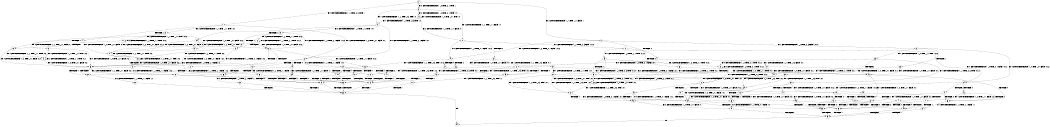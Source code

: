 digraph BCG {
size = "7, 10.5";
center = TRUE;
node [shape = circle];
0 [peripheries = 2];
0 -> 1 [label = "EX !1 !ATOMIC_EXCH_BRANCH (1, +1, TRUE, +0, 3, TRUE) !::"];
0 -> 2 [label = "EX !2 !ATOMIC_EXCH_BRANCH (1, +1, TRUE, +1, 1, FALSE) !::"];
0 -> 3 [label = "EX !0 !ATOMIC_EXCH_BRANCH (1, +0, TRUE, +0, 1, TRUE) !::"];
1 -> 4 [label = "TERMINATE !1"];
1 -> 5 [label = "EX !2 !ATOMIC_EXCH_BRANCH (1, +1, TRUE, +1, 1, TRUE) !:0:1:"];
1 -> 6 [label = "EX !0 !ATOMIC_EXCH_BRANCH (1, +0, TRUE, +0, 1, FALSE) !:0:1:"];
2 -> 7 [label = "TERMINATE !2"];
2 -> 8 [label = "EX !1 !ATOMIC_EXCH_BRANCH (1, +1, TRUE, +0, 3, FALSE) !:0:1:2:"];
2 -> 9 [label = "EX !0 !ATOMIC_EXCH_BRANCH (1, +0, TRUE, +0, 1, FALSE) !:0:1:2:"];
3 -> 10 [label = "EX !1 !ATOMIC_EXCH_BRANCH (1, +1, TRUE, +0, 3, TRUE) !:0:"];
3 -> 11 [label = "EX !2 !ATOMIC_EXCH_BRANCH (1, +1, TRUE, +1, 1, FALSE) !:0:"];
3 -> 12 [label = "EX !0 !ATOMIC_EXCH_BRANCH (1, +0, TRUE, +0, 1, TRUE) !:0:"];
4 -> 13 [label = "EX !2 !ATOMIC_EXCH_BRANCH (1, +1, TRUE, +1, 1, TRUE) !:0:"];
4 -> 14 [label = "EX !0 !ATOMIC_EXCH_BRANCH (1, +0, TRUE, +0, 1, FALSE) !:0:"];
5 -> 15 [label = "TERMINATE !1"];
5 -> 16 [label = "EX !0 !ATOMIC_EXCH_BRANCH (1, +0, TRUE, +0, 1, FALSE) !:0:1:2:"];
5 -> 17 [label = "EX !2 !ATOMIC_EXCH_BRANCH (1, +1, TRUE, +1, 1, TRUE) !:0:1:2:"];
6 -> 18 [label = "TERMINATE !1"];
6 -> 19 [label = "TERMINATE !0"];
6 -> 20 [label = "EX !2 !ATOMIC_EXCH_BRANCH (1, +1, TRUE, +1, 1, FALSE) !:0:1:"];
7 -> 21 [label = "EX !1 !ATOMIC_EXCH_BRANCH (1, +1, TRUE, +0, 3, FALSE) !:0:1:"];
7 -> 22 [label = "EX !0 !ATOMIC_EXCH_BRANCH (1, +0, TRUE, +0, 1, FALSE) !:0:1:"];
8 -> 23 [label = "TERMINATE !2"];
8 -> 24 [label = "EX !0 !ATOMIC_EXCH_BRANCH (1, +0, TRUE, +0, 1, FALSE) !:0:1:2:"];
8 -> 25 [label = "EX !1 !ATOMIC_EXCH_BRANCH (1, +0, TRUE, +1, 1, TRUE) !:0:1:2:"];
9 -> 26 [label = "TERMINATE !2"];
9 -> 27 [label = "TERMINATE !0"];
9 -> 28 [label = "EX !1 !ATOMIC_EXCH_BRANCH (1, +1, TRUE, +0, 3, TRUE) !:0:1:2:"];
10 -> 29 [label = "TERMINATE !1"];
10 -> 30 [label = "EX !2 !ATOMIC_EXCH_BRANCH (1, +1, TRUE, +1, 1, TRUE) !:0:1:"];
10 -> 6 [label = "EX !0 !ATOMIC_EXCH_BRANCH (1, +0, TRUE, +0, 1, FALSE) !:0:1:"];
11 -> 31 [label = "TERMINATE !2"];
11 -> 32 [label = "EX !1 !ATOMIC_EXCH_BRANCH (1, +1, TRUE, +0, 3, FALSE) !:0:1:2:"];
11 -> 9 [label = "EX !0 !ATOMIC_EXCH_BRANCH (1, +0, TRUE, +0, 1, FALSE) !:0:1:2:"];
12 -> 10 [label = "EX !1 !ATOMIC_EXCH_BRANCH (1, +1, TRUE, +0, 3, TRUE) !:0:"];
12 -> 11 [label = "EX !2 !ATOMIC_EXCH_BRANCH (1, +1, TRUE, +1, 1, FALSE) !:0:"];
12 -> 12 [label = "EX !0 !ATOMIC_EXCH_BRANCH (1, +0, TRUE, +0, 1, TRUE) !:0:"];
13 -> 33 [label = "EX !0 !ATOMIC_EXCH_BRANCH (1, +0, TRUE, +0, 1, FALSE) !:0:2:"];
13 -> 34 [label = "EX !2 !ATOMIC_EXCH_BRANCH (1, +1, TRUE, +1, 1, TRUE) !:0:2:"];
14 -> 35 [label = "TERMINATE !0"];
14 -> 36 [label = "EX !2 !ATOMIC_EXCH_BRANCH (1, +1, TRUE, +1, 1, FALSE) !:0:"];
15 -> 33 [label = "EX !0 !ATOMIC_EXCH_BRANCH (1, +0, TRUE, +0, 1, FALSE) !:0:2:"];
15 -> 34 [label = "EX !2 !ATOMIC_EXCH_BRANCH (1, +1, TRUE, +1, 1, TRUE) !:0:2:"];
16 -> 37 [label = "TERMINATE !1"];
16 -> 38 [label = "TERMINATE !0"];
16 -> 28 [label = "EX !2 !ATOMIC_EXCH_BRANCH (1, +1, TRUE, +1, 1, FALSE) !:0:1:2:"];
17 -> 15 [label = "TERMINATE !1"];
17 -> 16 [label = "EX !0 !ATOMIC_EXCH_BRANCH (1, +0, TRUE, +0, 1, FALSE) !:0:1:2:"];
17 -> 17 [label = "EX !2 !ATOMIC_EXCH_BRANCH (1, +1, TRUE, +1, 1, TRUE) !:0:1:2:"];
18 -> 35 [label = "TERMINATE !0"];
18 -> 36 [label = "EX !2 !ATOMIC_EXCH_BRANCH (1, +1, TRUE, +1, 1, FALSE) !:0:"];
19 -> 35 [label = "TERMINATE !1"];
19 -> 39 [label = "EX !2 !ATOMIC_EXCH_BRANCH (1, +1, TRUE, +1, 1, FALSE) !:1:"];
20 -> 40 [label = "TERMINATE !1"];
20 -> 41 [label = "TERMINATE !2"];
20 -> 42 [label = "TERMINATE !0"];
21 -> 43 [label = "EX !0 !ATOMIC_EXCH_BRANCH (1, +0, TRUE, +0, 1, FALSE) !:0:1:"];
21 -> 44 [label = "EX !1 !ATOMIC_EXCH_BRANCH (1, +0, TRUE, +1, 1, TRUE) !:0:1:"];
22 -> 45 [label = "TERMINATE !0"];
22 -> 46 [label = "EX !1 !ATOMIC_EXCH_BRANCH (1, +1, TRUE, +0, 3, TRUE) !:0:1:"];
23 -> 43 [label = "EX !0 !ATOMIC_EXCH_BRANCH (1, +0, TRUE, +0, 1, FALSE) !:0:1:"];
23 -> 44 [label = "EX !1 !ATOMIC_EXCH_BRANCH (1, +0, TRUE, +1, 1, TRUE) !:0:1:"];
24 -> 47 [label = "TERMINATE !2"];
24 -> 48 [label = "TERMINATE !0"];
24 -> 49 [label = "EX !1 !ATOMIC_EXCH_BRANCH (1, +0, TRUE, +1, 1, FALSE) !:0:1:2:"];
25 -> 50 [label = "TERMINATE !2"];
25 -> 51 [label = "EX !0 !ATOMIC_EXCH_BRANCH (1, +0, TRUE, +0, 1, TRUE) !:0:1:2:"];
25 -> 52 [label = "EX !1 !ATOMIC_EXCH_BRANCH (1, +1, TRUE, +0, 3, TRUE) !:0:1:2:"];
26 -> 45 [label = "TERMINATE !0"];
26 -> 46 [label = "EX !1 !ATOMIC_EXCH_BRANCH (1, +1, TRUE, +0, 3, TRUE) !:0:1:"];
27 -> 45 [label = "TERMINATE !2"];
27 -> 53 [label = "EX !1 !ATOMIC_EXCH_BRANCH (1, +1, TRUE, +0, 3, TRUE) !:1:2:"];
28 -> 40 [label = "TERMINATE !1"];
28 -> 41 [label = "TERMINATE !2"];
28 -> 42 [label = "TERMINATE !0"];
29 -> 54 [label = "EX !2 !ATOMIC_EXCH_BRANCH (1, +1, TRUE, +1, 1, TRUE) !:0:"];
29 -> 14 [label = "EX !0 !ATOMIC_EXCH_BRANCH (1, +0, TRUE, +0, 1, FALSE) !:0:"];
30 -> 55 [label = "TERMINATE !1"];
30 -> 56 [label = "EX !2 !ATOMIC_EXCH_BRANCH (1, +1, TRUE, +1, 1, TRUE) !:0:1:2:"];
30 -> 16 [label = "EX !0 !ATOMIC_EXCH_BRANCH (1, +0, TRUE, +0, 1, FALSE) !:0:1:2:"];
31 -> 57 [label = "EX !1 !ATOMIC_EXCH_BRANCH (1, +1, TRUE, +0, 3, FALSE) !:0:1:"];
31 -> 22 [label = "EX !0 !ATOMIC_EXCH_BRANCH (1, +0, TRUE, +0, 1, FALSE) !:0:1:"];
32 -> 58 [label = "TERMINATE !2"];
32 -> 59 [label = "EX !1 !ATOMIC_EXCH_BRANCH (1, +0, TRUE, +1, 1, TRUE) !:0:1:2:"];
32 -> 24 [label = "EX !0 !ATOMIC_EXCH_BRANCH (1, +0, TRUE, +0, 1, FALSE) !:0:1:2:"];
33 -> 60 [label = "TERMINATE !0"];
33 -> 61 [label = "EX !2 !ATOMIC_EXCH_BRANCH (1, +1, TRUE, +1, 1, FALSE) !:0:2:"];
34 -> 33 [label = "EX !0 !ATOMIC_EXCH_BRANCH (1, +0, TRUE, +0, 1, FALSE) !:0:2:"];
34 -> 34 [label = "EX !2 !ATOMIC_EXCH_BRANCH (1, +1, TRUE, +1, 1, TRUE) !:0:2:"];
35 -> 62 [label = "EX !2 !ATOMIC_EXCH_BRANCH (1, +1, TRUE, +1, 1, FALSE) !::"];
36 -> 63 [label = "TERMINATE !2"];
36 -> 64 [label = "TERMINATE !0"];
37 -> 60 [label = "TERMINATE !0"];
37 -> 61 [label = "EX !2 !ATOMIC_EXCH_BRANCH (1, +1, TRUE, +1, 1, FALSE) !:0:2:"];
38 -> 60 [label = "TERMINATE !1"];
38 -> 53 [label = "EX !2 !ATOMIC_EXCH_BRANCH (1, +1, TRUE, +1, 1, FALSE) !:1:2:"];
39 -> 64 [label = "TERMINATE !1"];
39 -> 65 [label = "TERMINATE !2"];
40 -> 63 [label = "TERMINATE !2"];
40 -> 64 [label = "TERMINATE !0"];
41 -> 63 [label = "TERMINATE !1"];
41 -> 65 [label = "TERMINATE !0"];
42 -> 64 [label = "TERMINATE !1"];
42 -> 65 [label = "TERMINATE !2"];
43 -> 66 [label = "TERMINATE !0"];
43 -> 67 [label = "EX !1 !ATOMIC_EXCH_BRANCH (1, +0, TRUE, +1, 1, FALSE) !:0:1:"];
44 -> 68 [label = "EX !0 !ATOMIC_EXCH_BRANCH (1, +0, TRUE, +0, 1, TRUE) !:0:1:"];
44 -> 69 [label = "EX !1 !ATOMIC_EXCH_BRANCH (1, +1, TRUE, +0, 3, TRUE) !:0:1:"];
45 -> 70 [label = "EX !1 !ATOMIC_EXCH_BRANCH (1, +1, TRUE, +0, 3, TRUE) !:1:"];
46 -> 63 [label = "TERMINATE !1"];
46 -> 65 [label = "TERMINATE !0"];
47 -> 66 [label = "TERMINATE !0"];
47 -> 67 [label = "EX !1 !ATOMIC_EXCH_BRANCH (1, +0, TRUE, +1, 1, FALSE) !:0:1:"];
48 -> 66 [label = "TERMINATE !2"];
48 -> 71 [label = "EX !1 !ATOMIC_EXCH_BRANCH (1, +0, TRUE, +1, 1, FALSE) !:1:2:"];
49 -> 72 [label = "TERMINATE !1"];
49 -> 73 [label = "TERMINATE !2"];
49 -> 74 [label = "TERMINATE !0"];
50 -> 68 [label = "EX !0 !ATOMIC_EXCH_BRANCH (1, +0, TRUE, +0, 1, TRUE) !:0:1:"];
50 -> 69 [label = "EX !1 !ATOMIC_EXCH_BRANCH (1, +1, TRUE, +0, 3, TRUE) !:0:1:"];
51 -> 75 [label = "TERMINATE !2"];
51 -> 76 [label = "EX !1 !ATOMIC_EXCH_BRANCH (1, +1, TRUE, +0, 3, TRUE) !:0:1:2:"];
51 -> 51 [label = "EX !0 !ATOMIC_EXCH_BRANCH (1, +0, TRUE, +0, 1, TRUE) !:0:1:2:"];
52 -> 77 [label = "TERMINATE !1"];
52 -> 78 [label = "TERMINATE !2"];
52 -> 79 [label = "EX !0 !ATOMIC_EXCH_BRANCH (1, +0, TRUE, +0, 1, FALSE) !:0:1:2:"];
53 -> 64 [label = "TERMINATE !1"];
53 -> 65 [label = "TERMINATE !2"];
54 -> 80 [label = "EX !2 !ATOMIC_EXCH_BRANCH (1, +1, TRUE, +1, 1, TRUE) !:0:2:"];
54 -> 33 [label = "EX !0 !ATOMIC_EXCH_BRANCH (1, +0, TRUE, +0, 1, FALSE) !:0:2:"];
55 -> 80 [label = "EX !2 !ATOMIC_EXCH_BRANCH (1, +1, TRUE, +1, 1, TRUE) !:0:2:"];
55 -> 33 [label = "EX !0 !ATOMIC_EXCH_BRANCH (1, +0, TRUE, +0, 1, FALSE) !:0:2:"];
56 -> 55 [label = "TERMINATE !1"];
56 -> 56 [label = "EX !2 !ATOMIC_EXCH_BRANCH (1, +1, TRUE, +1, 1, TRUE) !:0:1:2:"];
56 -> 16 [label = "EX !0 !ATOMIC_EXCH_BRANCH (1, +0, TRUE, +0, 1, FALSE) !:0:1:2:"];
57 -> 81 [label = "EX !1 !ATOMIC_EXCH_BRANCH (1, +0, TRUE, +1, 1, TRUE) !:0:1:"];
57 -> 43 [label = "EX !0 !ATOMIC_EXCH_BRANCH (1, +0, TRUE, +0, 1, FALSE) !:0:1:"];
58 -> 81 [label = "EX !1 !ATOMIC_EXCH_BRANCH (1, +0, TRUE, +1, 1, TRUE) !:0:1:"];
58 -> 43 [label = "EX !0 !ATOMIC_EXCH_BRANCH (1, +0, TRUE, +0, 1, FALSE) !:0:1:"];
59 -> 75 [label = "TERMINATE !2"];
59 -> 76 [label = "EX !1 !ATOMIC_EXCH_BRANCH (1, +1, TRUE, +0, 3, TRUE) !:0:1:2:"];
59 -> 51 [label = "EX !0 !ATOMIC_EXCH_BRANCH (1, +0, TRUE, +0, 1, TRUE) !:0:1:2:"];
60 -> 82 [label = "EX !2 !ATOMIC_EXCH_BRANCH (1, +1, TRUE, +1, 1, FALSE) !:2:"];
61 -> 63 [label = "TERMINATE !2"];
61 -> 64 [label = "TERMINATE !0"];
62 -> 83 [label = "TERMINATE !2"];
63 -> 83 [label = "TERMINATE !0"];
64 -> 83 [label = "TERMINATE !2"];
65 -> 83 [label = "TERMINATE !1"];
66 -> 84 [label = "EX !1 !ATOMIC_EXCH_BRANCH (1, +0, TRUE, +1, 1, FALSE) !:1:"];
67 -> 85 [label = "TERMINATE !1"];
67 -> 86 [label = "TERMINATE !0"];
68 -> 87 [label = "EX !1 !ATOMIC_EXCH_BRANCH (1, +1, TRUE, +0, 3, TRUE) !:0:1:"];
68 -> 68 [label = "EX !0 !ATOMIC_EXCH_BRANCH (1, +0, TRUE, +0, 1, TRUE) !:0:1:"];
69 -> 88 [label = "TERMINATE !1"];
69 -> 89 [label = "EX !0 !ATOMIC_EXCH_BRANCH (1, +0, TRUE, +0, 1, FALSE) !:0:1:"];
70 -> 83 [label = "TERMINATE !1"];
71 -> 90 [label = "TERMINATE !1"];
71 -> 86 [label = "TERMINATE !2"];
72 -> 85 [label = "TERMINATE !2"];
72 -> 90 [label = "TERMINATE !0"];
73 -> 85 [label = "TERMINATE !1"];
73 -> 86 [label = "TERMINATE !0"];
74 -> 90 [label = "TERMINATE !1"];
74 -> 86 [label = "TERMINATE !2"];
75 -> 87 [label = "EX !1 !ATOMIC_EXCH_BRANCH (1, +1, TRUE, +0, 3, TRUE) !:0:1:"];
75 -> 68 [label = "EX !0 !ATOMIC_EXCH_BRANCH (1, +0, TRUE, +0, 1, TRUE) !:0:1:"];
76 -> 91 [label = "TERMINATE !1"];
76 -> 92 [label = "TERMINATE !2"];
76 -> 79 [label = "EX !0 !ATOMIC_EXCH_BRANCH (1, +0, TRUE, +0, 1, FALSE) !:0:1:2:"];
77 -> 88 [label = "TERMINATE !2"];
77 -> 93 [label = "EX !0 !ATOMIC_EXCH_BRANCH (1, +0, TRUE, +0, 1, FALSE) !:0:2:"];
78 -> 88 [label = "TERMINATE !1"];
78 -> 89 [label = "EX !0 !ATOMIC_EXCH_BRANCH (1, +0, TRUE, +0, 1, FALSE) !:0:1:"];
79 -> 72 [label = "TERMINATE !1"];
79 -> 73 [label = "TERMINATE !2"];
79 -> 74 [label = "TERMINATE !0"];
80 -> 80 [label = "EX !2 !ATOMIC_EXCH_BRANCH (1, +1, TRUE, +1, 1, TRUE) !:0:2:"];
80 -> 33 [label = "EX !0 !ATOMIC_EXCH_BRANCH (1, +0, TRUE, +0, 1, FALSE) !:0:2:"];
81 -> 87 [label = "EX !1 !ATOMIC_EXCH_BRANCH (1, +1, TRUE, +0, 3, TRUE) !:0:1:"];
81 -> 68 [label = "EX !0 !ATOMIC_EXCH_BRANCH (1, +0, TRUE, +0, 1, TRUE) !:0:1:"];
82 -> 83 [label = "TERMINATE !2"];
83 -> 94 [label = "exit"];
84 -> 95 [label = "TERMINATE !1"];
85 -> 95 [label = "TERMINATE !0"];
86 -> 95 [label = "TERMINATE !1"];
87 -> 96 [label = "TERMINATE !1"];
87 -> 89 [label = "EX !0 !ATOMIC_EXCH_BRANCH (1, +0, TRUE, +0, 1, FALSE) !:0:1:"];
88 -> 97 [label = "EX !0 !ATOMIC_EXCH_BRANCH (1, +0, TRUE, +0, 1, FALSE) !:0:"];
89 -> 85 [label = "TERMINATE !1"];
89 -> 86 [label = "TERMINATE !0"];
90 -> 95 [label = "TERMINATE !2"];
91 -> 96 [label = "TERMINATE !2"];
91 -> 93 [label = "EX !0 !ATOMIC_EXCH_BRANCH (1, +0, TRUE, +0, 1, FALSE) !:0:2:"];
92 -> 96 [label = "TERMINATE !1"];
92 -> 89 [label = "EX !0 !ATOMIC_EXCH_BRANCH (1, +0, TRUE, +0, 1, FALSE) !:0:1:"];
93 -> 85 [label = "TERMINATE !2"];
93 -> 90 [label = "TERMINATE !0"];
95 -> 94 [label = "exit"];
96 -> 97 [label = "EX !0 !ATOMIC_EXCH_BRANCH (1, +0, TRUE, +0, 1, FALSE) !:0:"];
97 -> 95 [label = "TERMINATE !0"];
}
